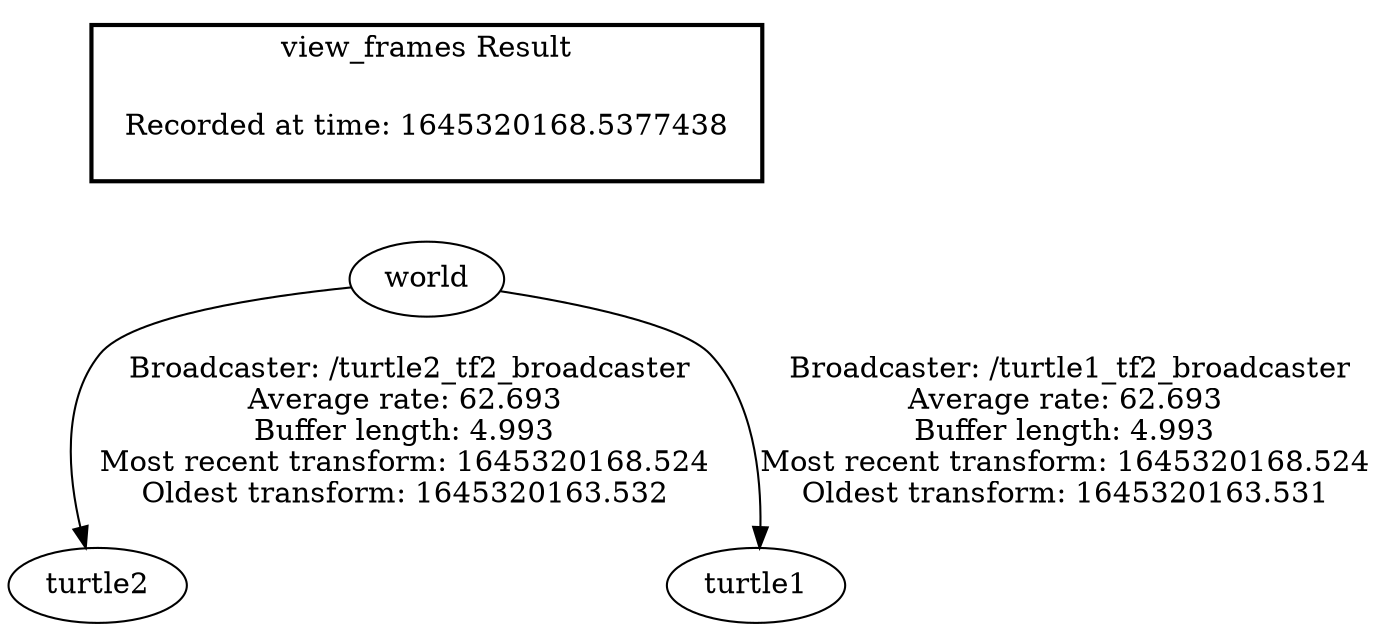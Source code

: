 digraph G {
"world" -> "turtle2"[label=" Broadcaster: /turtle2_tf2_broadcaster\nAverage rate: 62.693\nBuffer length: 4.993\nMost recent transform: 1645320168.524\nOldest transform: 1645320163.532\n"];
"world" -> "turtle1"[label=" Broadcaster: /turtle1_tf2_broadcaster\nAverage rate: 62.693\nBuffer length: 4.993\nMost recent transform: 1645320168.524\nOldest transform: 1645320163.531\n"];
edge [style=invis];
 subgraph cluster_legend { style=bold; color=black; label ="view_frames Result";
"Recorded at time: 1645320168.5377438"[ shape=plaintext ] ;
}->"world";
}